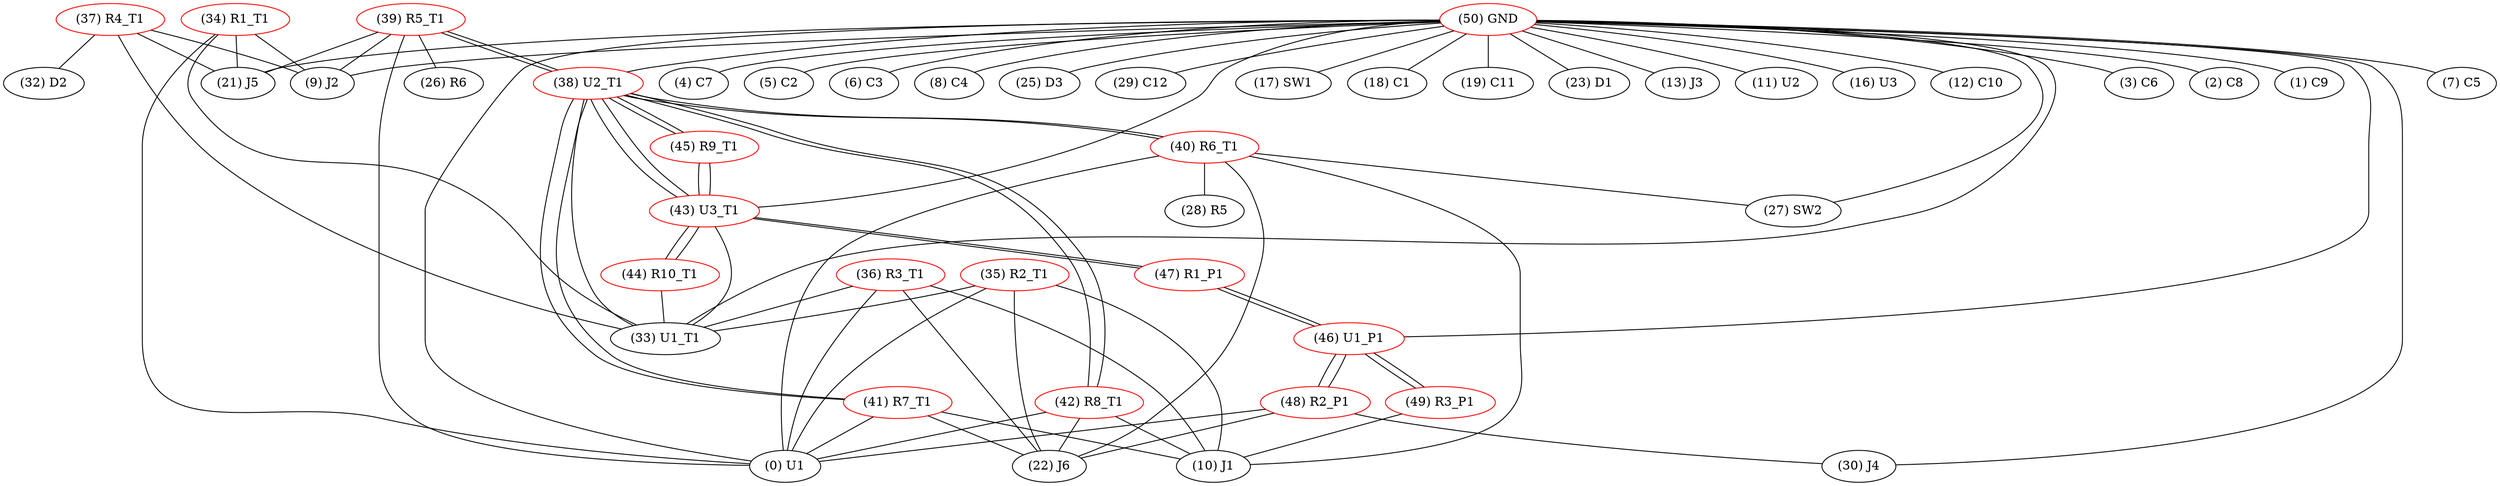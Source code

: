 graph {
	34 [label="(34) R1_T1" color=red]
	21 [label="(21) J5"]
	0 [label="(0) U1"]
	9 [label="(9) J2"]
	33 [label="(33) U1_T1"]
	35 [label="(35) R2_T1" color=red]
	22 [label="(22) J6"]
	10 [label="(10) J1"]
	0 [label="(0) U1"]
	33 [label="(33) U1_T1"]
	36 [label="(36) R3_T1" color=red]
	22 [label="(22) J6"]
	10 [label="(10) J1"]
	0 [label="(0) U1"]
	33 [label="(33) U1_T1"]
	37 [label="(37) R4_T1" color=red]
	9 [label="(9) J2"]
	21 [label="(21) J5"]
	32 [label="(32) D2"]
	33 [label="(33) U1_T1"]
	38 [label="(38) U2_T1" color=red]
	41 [label="(41) R7_T1"]
	42 [label="(42) R8_T1"]
	39 [label="(39) R5_T1"]
	40 [label="(40) R6_T1"]
	43 [label="(43) U3_T1"]
	33 [label="(33) U1_T1"]
	45 [label="(45) R9_T1"]
	39 [label="(39) R5_T1" color=red]
	9 [label="(9) J2"]
	0 [label="(0) U1"]
	21 [label="(21) J5"]
	26 [label="(26) R6"]
	38 [label="(38) U2_T1"]
	40 [label="(40) R6_T1" color=red]
	10 [label="(10) J1"]
	28 [label="(28) R5"]
	0 [label="(0) U1"]
	22 [label="(22) J6"]
	27 [label="(27) SW2"]
	38 [label="(38) U2_T1"]
	41 [label="(41) R7_T1" color=red]
	22 [label="(22) J6"]
	10 [label="(10) J1"]
	0 [label="(0) U1"]
	38 [label="(38) U2_T1"]
	42 [label="(42) R8_T1" color=red]
	0 [label="(0) U1"]
	22 [label="(22) J6"]
	10 [label="(10) J1"]
	38 [label="(38) U2_T1"]
	43 [label="(43) U3_T1" color=red]
	38 [label="(38) U2_T1"]
	33 [label="(33) U1_T1"]
	45 [label="(45) R9_T1"]
	44 [label="(44) R10_T1"]
	47 [label="(47) R1_P1"]
	44 [label="(44) R10_T1" color=red]
	43 [label="(43) U3_T1"]
	33 [label="(33) U1_T1"]
	45 [label="(45) R9_T1" color=red]
	38 [label="(38) U2_T1"]
	43 [label="(43) U3_T1"]
	46 [label="(46) U1_P1" color=red]
	49 [label="(49) R3_P1"]
	48 [label="(48) R2_P1"]
	47 [label="(47) R1_P1"]
	47 [label="(47) R1_P1" color=red]
	43 [label="(43) U3_T1"]
	46 [label="(46) U1_P1"]
	48 [label="(48) R2_P1" color=red]
	0 [label="(0) U1"]
	22 [label="(22) J6"]
	30 [label="(30) J4"]
	46 [label="(46) U1_P1"]
	49 [label="(49) R3_P1" color=red]
	10 [label="(10) J1"]
	46 [label="(46) U1_P1"]
	50 [label="(50) GND" color=red]
	3 [label="(3) C6"]
	2 [label="(2) C8"]
	1 [label="(1) C9"]
	21 [label="(21) J5"]
	7 [label="(7) C5"]
	0 [label="(0) U1"]
	4 [label="(4) C7"]
	5 [label="(5) C2"]
	6 [label="(6) C3"]
	8 [label="(8) C4"]
	25 [label="(25) D3"]
	29 [label="(29) C12"]
	30 [label="(30) J4"]
	17 [label="(17) SW1"]
	18 [label="(18) C1"]
	19 [label="(19) C11"]
	9 [label="(9) J2"]
	27 [label="(27) SW2"]
	23 [label="(23) D1"]
	13 [label="(13) J3"]
	11 [label="(11) U2"]
	16 [label="(16) U3"]
	12 [label="(12) C10"]
	38 [label="(38) U2_T1"]
	43 [label="(43) U3_T1"]
	33 [label="(33) U1_T1"]
	46 [label="(46) U1_P1"]
	34 -- 21
	34 -- 0
	34 -- 9
	34 -- 33
	35 -- 22
	35 -- 10
	35 -- 0
	35 -- 33
	36 -- 22
	36 -- 10
	36 -- 0
	36 -- 33
	37 -- 9
	37 -- 21
	37 -- 32
	37 -- 33
	38 -- 41
	38 -- 42
	38 -- 39
	38 -- 40
	38 -- 43
	38 -- 33
	38 -- 45
	39 -- 9
	39 -- 0
	39 -- 21
	39 -- 26
	39 -- 38
	40 -- 10
	40 -- 28
	40 -- 0
	40 -- 22
	40 -- 27
	40 -- 38
	41 -- 22
	41 -- 10
	41 -- 0
	41 -- 38
	42 -- 0
	42 -- 22
	42 -- 10
	42 -- 38
	43 -- 38
	43 -- 33
	43 -- 45
	43 -- 44
	43 -- 47
	44 -- 43
	44 -- 33
	45 -- 38
	45 -- 43
	46 -- 49
	46 -- 48
	46 -- 47
	47 -- 43
	47 -- 46
	48 -- 0
	48 -- 22
	48 -- 30
	48 -- 46
	49 -- 10
	49 -- 46
	50 -- 3
	50 -- 2
	50 -- 1
	50 -- 21
	50 -- 7
	50 -- 0
	50 -- 4
	50 -- 5
	50 -- 6
	50 -- 8
	50 -- 25
	50 -- 29
	50 -- 30
	50 -- 17
	50 -- 18
	50 -- 19
	50 -- 9
	50 -- 27
	50 -- 23
	50 -- 13
	50 -- 11
	50 -- 16
	50 -- 12
	50 -- 38
	50 -- 43
	50 -- 33
	50 -- 46
}